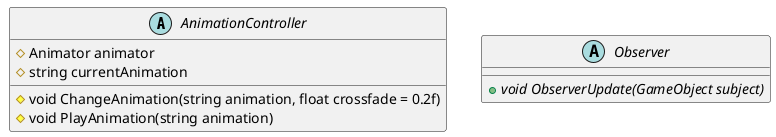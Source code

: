 // @startuml ee

abstract AnimationController {
    # Animator animator
    # string currentAnimation

    # void ChangeAnimation(string animation, float crossfade = 0.2f)
    # void PlayAnimation(string animation)
}

abstract Observer {
    + {abstract} void ObserverUpdate(GameObject subject)
}